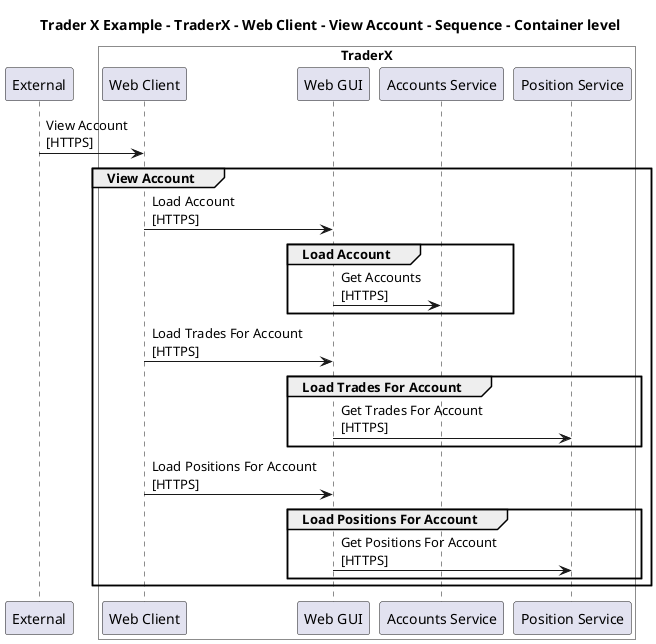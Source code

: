 @startuml

title Trader X Example - TraderX - Web Client - View Account - Sequence - Container level

participant "External" as C4InterFlow.SoftwareSystems.ExternalSystem

box "TraderX" #White
    participant "Web Client" as TraderXExample.SoftwareSystems.TraderX.Containers.WebClient
    participant "Web GUI" as TraderXExample.SoftwareSystems.TraderX.Containers.WebGUI
    participant "Accounts Service" as TraderXExample.SoftwareSystems.TraderX.Containers.AccountsService
    participant "Position Service" as TraderXExample.SoftwareSystems.TraderX.Containers.PositionService
end box


C4InterFlow.SoftwareSystems.ExternalSystem -> TraderXExample.SoftwareSystems.TraderX.Containers.WebClient : View Account\n[HTTPS]
group View Account
TraderXExample.SoftwareSystems.TraderX.Containers.WebClient -> TraderXExample.SoftwareSystems.TraderX.Containers.WebGUI : Load Account\n[HTTPS]
group Load Account
TraderXExample.SoftwareSystems.TraderX.Containers.WebGUI -> TraderXExample.SoftwareSystems.TraderX.Containers.AccountsService : Get Accounts\n[HTTPS]
end
TraderXExample.SoftwareSystems.TraderX.Containers.WebClient -> TraderXExample.SoftwareSystems.TraderX.Containers.WebGUI : Load Trades For Account\n[HTTPS]
group Load Trades For Account
TraderXExample.SoftwareSystems.TraderX.Containers.WebGUI -> TraderXExample.SoftwareSystems.TraderX.Containers.PositionService : Get Trades For Account\n[HTTPS]
end
TraderXExample.SoftwareSystems.TraderX.Containers.WebClient -> TraderXExample.SoftwareSystems.TraderX.Containers.WebGUI : Load Positions For Account\n[HTTPS]
group Load Positions For Account
TraderXExample.SoftwareSystems.TraderX.Containers.WebGUI -> TraderXExample.SoftwareSystems.TraderX.Containers.PositionService : Get Positions For Account\n[HTTPS]
end
end


@enduml
